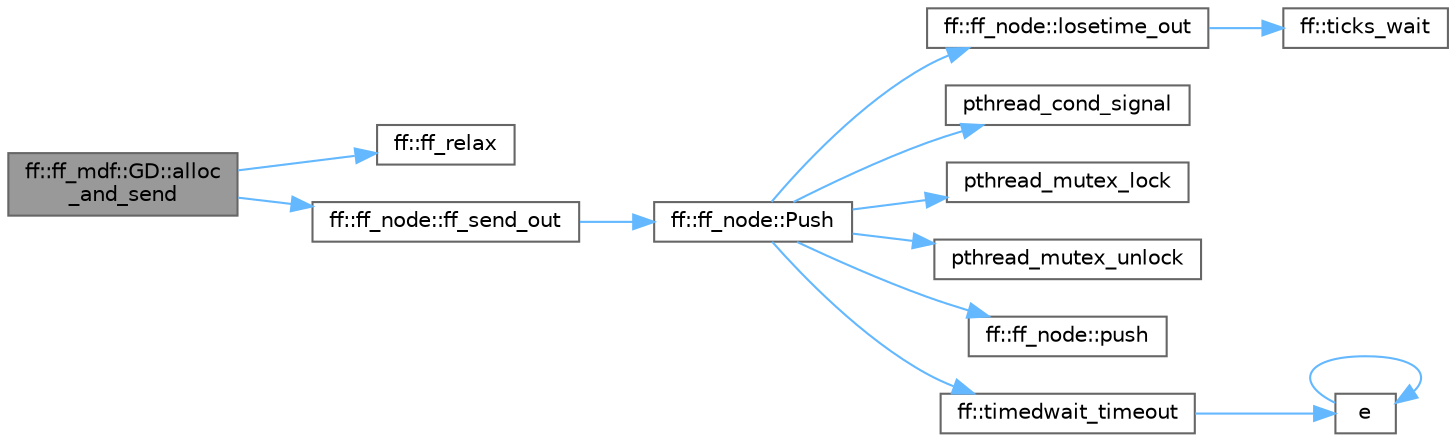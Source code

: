 digraph "ff::ff_mdf::GD::alloc_and_send"
{
 // LATEX_PDF_SIZE
  bgcolor="transparent";
  edge [fontname=Helvetica,fontsize=10,labelfontname=Helvetica,labelfontsize=10];
  node [fontname=Helvetica,fontsize=10,shape=box,height=0.2,width=0.4];
  rankdir="LR";
  Node1 [id="Node000001",label="ff::ff_mdf::GD::alloc\l_and_send",height=0.2,width=0.4,color="gray40", fillcolor="grey60", style="filled", fontcolor="black",tooltip=" "];
  Node1 -> Node2 [id="edge1_Node000001_Node000002",color="steelblue1",style="solid",tooltip=" "];
  Node2 [id="Node000002",label="ff::ff_relax",height=0.2,width=0.4,color="grey40", fillcolor="white", style="filled",URL="$namespaceff.html#a971d873b94c8fe649b37150f789a0e86",tooltip=" "];
  Node1 -> Node3 [id="edge2_Node000001_Node000003",color="steelblue1",style="solid",tooltip=" "];
  Node3 [id="Node000003",label="ff::ff_node::ff_send_out",height=0.2,width=0.4,color="grey40", fillcolor="white", style="filled",URL="$classff_1_1ff__node.html#a66ddc4b89e7a2fd1b8d4a02c94eb9408",tooltip="Sends out the task"];
  Node3 -> Node4 [id="edge3_Node000003_Node000004",color="steelblue1",style="solid",tooltip=" "];
  Node4 [id="Node000004",label="ff::ff_node::Push",height=0.2,width=0.4,color="grey40", fillcolor="white", style="filled",URL="$classff_1_1ff__node.html#a8e0242ad8fad595d94a952b9aa6cbafd",tooltip=" "];
  Node4 -> Node5 [id="edge4_Node000004_Node000005",color="steelblue1",style="solid",tooltip=" "];
  Node5 [id="Node000005",label="ff::ff_node::losetime_out",height=0.2,width=0.4,color="grey40", fillcolor="white", style="filled",URL="$classff_1_1ff__node.html#af269eeed52f7216ac56ddca1cd781add",tooltip=" "];
  Node5 -> Node6 [id="edge5_Node000005_Node000006",color="steelblue1",style="solid",tooltip=" "];
  Node6 [id="Node000006",label="ff::ticks_wait",height=0.2,width=0.4,color="grey40", fillcolor="white", style="filled",URL="$namespaceff.html#a04585e83a60ec0d1664ccfec22c87b8c",tooltip=" "];
  Node4 -> Node7 [id="edge6_Node000004_Node000007",color="steelblue1",style="solid",tooltip=" "];
  Node7 [id="Node000007",label="pthread_cond_signal",height=0.2,width=0.4,color="grey40", fillcolor="white", style="filled",URL="$pthread__minport__windows_8h.html#af3771cd9bcc377935b42c79ab48a3931",tooltip=" "];
  Node4 -> Node8 [id="edge7_Node000004_Node000008",color="steelblue1",style="solid",tooltip=" "];
  Node8 [id="Node000008",label="pthread_mutex_lock",height=0.2,width=0.4,color="grey40", fillcolor="white", style="filled",URL="$pthread__minport__windows_8h.html#ac24005266439bc710f8d85235c0c9213",tooltip=" "];
  Node4 -> Node9 [id="edge8_Node000004_Node000009",color="steelblue1",style="solid",tooltip=" "];
  Node9 [id="Node000009",label="pthread_mutex_unlock",height=0.2,width=0.4,color="grey40", fillcolor="white", style="filled",URL="$pthread__minport__windows_8h.html#a9ebcb4bbf90f780d17be7acd63b0e92f",tooltip=" "];
  Node4 -> Node10 [id="edge9_Node000004_Node000010",color="steelblue1",style="solid",tooltip=" "];
  Node10 [id="Node000010",label="ff::ff_node::push",height=0.2,width=0.4,color="grey40", fillcolor="white", style="filled",URL="$classff_1_1ff__node.html#a3af0ed444dc4c7fb56b43a99787e41df",tooltip=" "];
  Node4 -> Node11 [id="edge10_Node000004_Node000011",color="steelblue1",style="solid",tooltip=" "];
  Node11 [id="Node000011",label="ff::timedwait_timeout",height=0.2,width=0.4,color="grey40", fillcolor="white", style="filled",URL="$namespaceff.html#a5b1f0a8d2b5b3ed69bee02a6b2d3041e",tooltip=" "];
  Node11 -> Node12 [id="edge11_Node000011_Node000012",color="steelblue1",style="solid",tooltip=" "];
  Node12 [id="Node000012",label="e",height=0.2,width=0.4,color="grey40", fillcolor="white", style="filled",URL="$_cwise__array__power__array_8cpp.html#a9cb86ff854760bf91a154f2724a9101d",tooltip=" "];
  Node12 -> Node12 [id="edge12_Node000012_Node000012",color="steelblue1",style="solid",tooltip=" "];
}

